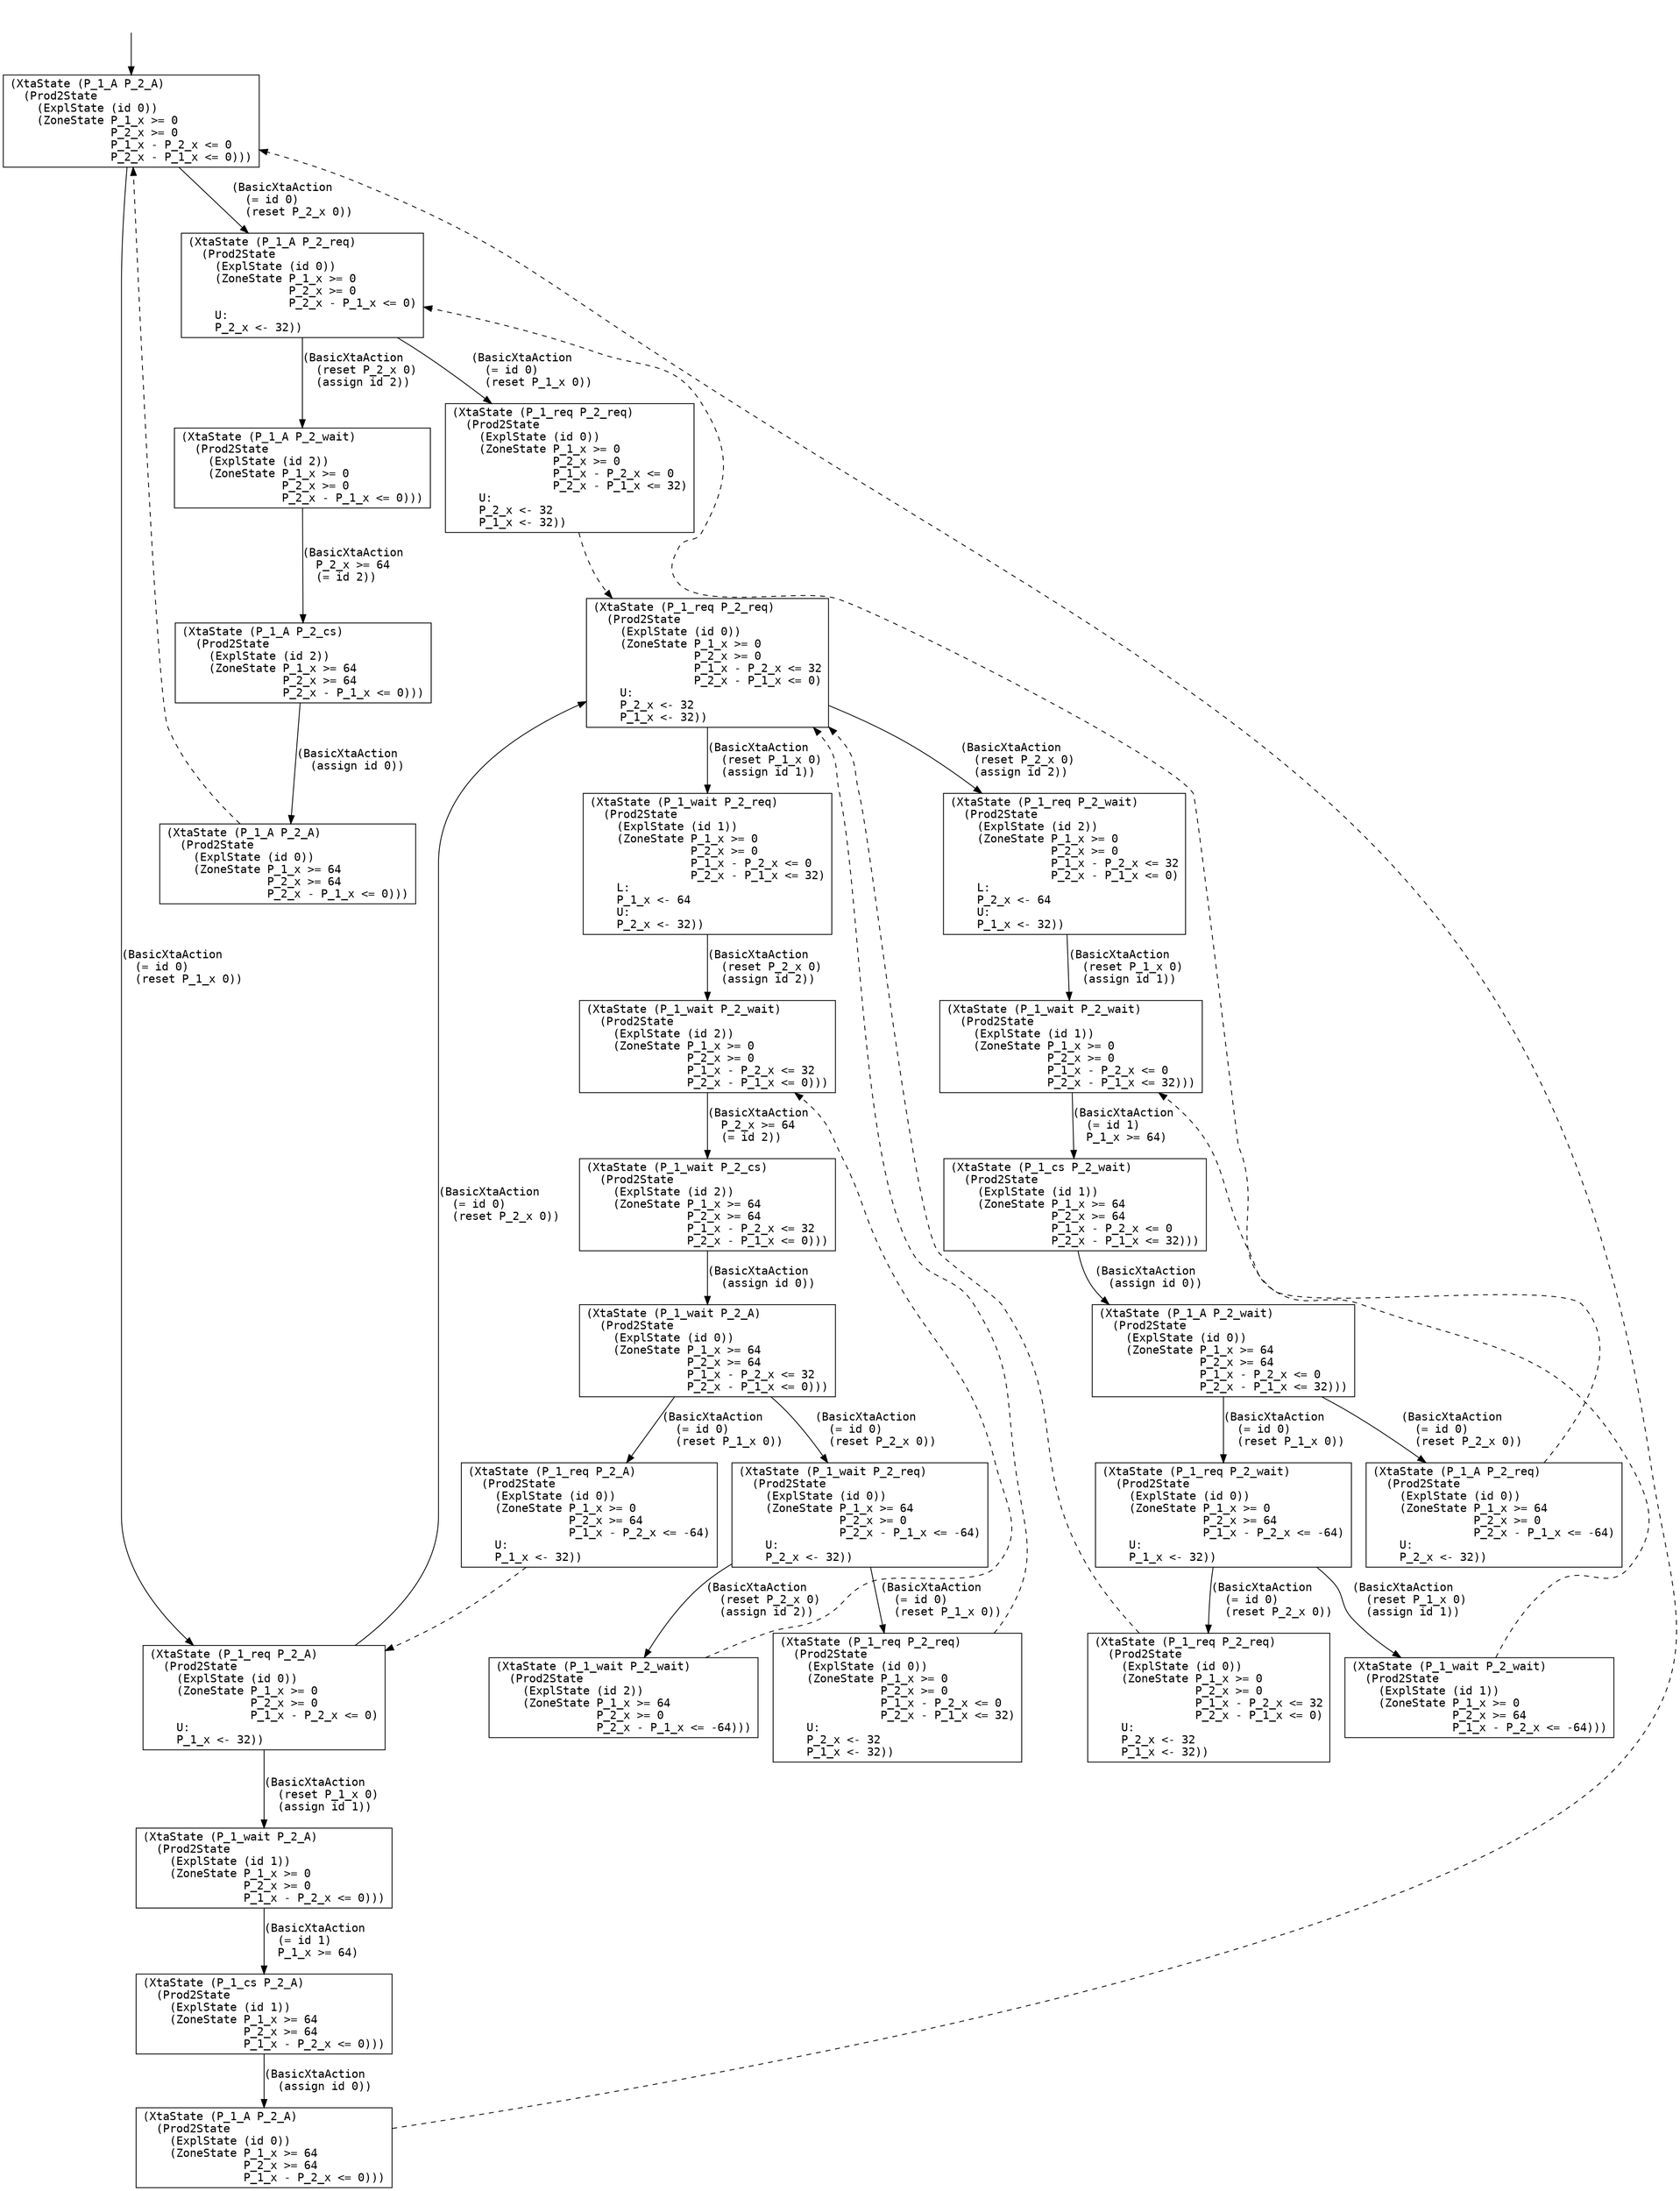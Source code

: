 digraph arg {
	label="";
		node_0 [label="(XtaState (P_1_A P_2_A)\l  (Prod2State\l    (ExplState (id 0))\l    (ZoneState P_1_x >= 0\l               P_2_x >= 0\l               P_1_x - P_2_x <= 0\l               P_2_x - P_1_x <= 0)))\l",style="solid,filled",fontname="courier",fillcolor="#FFFFFF",color="#000000",shape=rectangle];
		node_2 [label="(XtaState (P_1_A P_2_req)\l  (Prod2State\l    (ExplState (id 0))\l    (ZoneState P_1_x >= 0\l               P_2_x >= 0\l               P_2_x - P_1_x <= 0)\l    U:\l    P_2_x <- 32))\l",style="solid,filled",fontname="courier",fillcolor="#FFFFFF",color="#000000",shape=rectangle];
		node_5 [label="(XtaState (P_1_req P_2_req)\l  (Prod2State\l    (ExplState (id 0))\l    (ZoneState P_1_x >= 0\l               P_2_x >= 0\l               P_1_x - P_2_x <= 0\l               P_2_x - P_1_x <= 32)\l    U:\l    P_2_x <- 32\l    P_1_x <- 32))\l",style="solid,filled",fontname="courier",fillcolor="#FFFFFF",color="#000000",shape=rectangle];
		node_4 [label="(XtaState (P_1_req P_2_req)\l  (Prod2State\l    (ExplState (id 0))\l    (ZoneState P_1_x >= 0\l               P_2_x >= 0\l               P_1_x - P_2_x <= 32\l               P_2_x - P_1_x <= 0)\l    U:\l    P_2_x <- 32\l    P_1_x <- 32))\l",style="solid,filled",fontname="courier",fillcolor="#FFFFFF",color="#000000",shape=rectangle];
		node_8 [label="(XtaState (P_1_wait P_2_req)\l  (Prod2State\l    (ExplState (id 1))\l    (ZoneState P_1_x >= 0\l               P_2_x >= 0\l               P_1_x - P_2_x <= 0\l               P_2_x - P_1_x <= 32)\l    L:\l    P_1_x <- 64\l    U:\l    P_2_x <- 32))\l",style="solid,filled",fontname="courier",fillcolor="#FFFFFF",color="#000000",shape=rectangle];
		node_12 [label="(XtaState (P_1_wait P_2_wait)\l  (Prod2State\l    (ExplState (id 2))\l    (ZoneState P_1_x >= 0\l               P_2_x >= 0\l               P_1_x - P_2_x <= 32\l               P_2_x - P_1_x <= 0)))\l",style="solid,filled",fontname="courier",fillcolor="#FFFFFF",color="#000000",shape=rectangle];
		node_15 [label="(XtaState (P_1_wait P_2_cs)\l  (Prod2State\l    (ExplState (id 2))\l    (ZoneState P_1_x >= 64\l               P_2_x >= 64\l               P_1_x - P_2_x <= 32\l               P_2_x - P_1_x <= 0)))\l",style="solid,filled",fontname="courier",fillcolor="#FFFFFF",color="#000000",shape=rectangle];
		node_17 [label="(XtaState (P_1_wait P_2_A)\l  (Prod2State\l    (ExplState (id 0))\l    (ZoneState P_1_x >= 64\l               P_2_x >= 64\l               P_1_x - P_2_x <= 32\l               P_2_x - P_1_x <= 0)))\l",style="solid,filled",fontname="courier",fillcolor="#FFFFFF",color="#000000",shape=rectangle];
		node_19 [label="(XtaState (P_1_req P_2_A)\l  (Prod2State\l    (ExplState (id 0))\l    (ZoneState P_1_x >= 0\l               P_2_x >= 64\l               P_1_x - P_2_x <= -64)\l    U:\l    P_1_x <- 32))\l",style="solid,filled",fontname="courier",fillcolor="#FFFFFF",color="#000000",shape=rectangle];
		node_1 [label="(XtaState (P_1_req P_2_A)\l  (Prod2State\l    (ExplState (id 0))\l    (ZoneState P_1_x >= 0\l               P_2_x >= 0\l               P_1_x - P_2_x <= 0)\l    U:\l    P_1_x <- 32))\l",style="solid,filled",fontname="courier",fillcolor="#FFFFFF",color="#000000",shape=rectangle];
		node_3 [label="(XtaState (P_1_wait P_2_A)\l  (Prod2State\l    (ExplState (id 1))\l    (ZoneState P_1_x >= 0\l               P_2_x >= 0\l               P_1_x - P_2_x <= 0)))\l",style="solid,filled",fontname="courier",fillcolor="#FFFFFF",color="#000000",shape=rectangle];
		node_7 [label="(XtaState (P_1_cs P_2_A)\l  (Prod2State\l    (ExplState (id 1))\l    (ZoneState P_1_x >= 64\l               P_2_x >= 64\l               P_1_x - P_2_x <= 0)))\l",style="solid,filled",fontname="courier",fillcolor="#FFFFFF",color="#000000",shape=rectangle];
		node_11 [label="(XtaState (P_1_A P_2_A)\l  (Prod2State\l    (ExplState (id 0))\l    (ZoneState P_1_x >= 64\l               P_2_x >= 64\l               P_1_x - P_2_x <= 0)))\l",style="solid,filled",fontname="courier",fillcolor="#FFFFFF",color="#000000",shape=rectangle];
		node_20 [label="(XtaState (P_1_wait P_2_req)\l  (Prod2State\l    (ExplState (id 0))\l    (ZoneState P_1_x >= 64\l               P_2_x >= 0\l               P_2_x - P_1_x <= -64)\l    U:\l    P_2_x <- 32))\l",style="solid,filled",fontname="courier",fillcolor="#FFFFFF",color="#000000",shape=rectangle];
		node_23 [label="(XtaState (P_1_req P_2_req)\l  (Prod2State\l    (ExplState (id 0))\l    (ZoneState P_1_x >= 0\l               P_2_x >= 0\l               P_1_x - P_2_x <= 0\l               P_2_x - P_1_x <= 32)\l    U:\l    P_2_x <- 32\l    P_1_x <- 32))\l",style="solid,filled",fontname="courier",fillcolor="#FFFFFF",color="#000000",shape=rectangle];
		node_24 [label="(XtaState (P_1_wait P_2_wait)\l  (Prod2State\l    (ExplState (id 2))\l    (ZoneState P_1_x >= 64\l               P_2_x >= 0\l               P_2_x - P_1_x <= -64)))\l",style="solid,filled",fontname="courier",fillcolor="#FFFFFF",color="#000000",shape=rectangle];
		node_9 [label="(XtaState (P_1_req P_2_wait)\l  (Prod2State\l    (ExplState (id 2))\l    (ZoneState P_1_x >= 0\l               P_2_x >= 0\l               P_1_x - P_2_x <= 32\l               P_2_x - P_1_x <= 0)\l    L:\l    P_2_x <- 64\l    U:\l    P_1_x <- 32))\l",style="solid,filled",fontname="courier",fillcolor="#FFFFFF",color="#000000",shape=rectangle];
		node_13 [label="(XtaState (P_1_wait P_2_wait)\l  (Prod2State\l    (ExplState (id 1))\l    (ZoneState P_1_x >= 0\l               P_2_x >= 0\l               P_1_x - P_2_x <= 0\l               P_2_x - P_1_x <= 32)))\l",style="solid,filled",fontname="courier",fillcolor="#FFFFFF",color="#000000",shape=rectangle];
		node_16 [label="(XtaState (P_1_cs P_2_wait)\l  (Prod2State\l    (ExplState (id 1))\l    (ZoneState P_1_x >= 64\l               P_2_x >= 64\l               P_1_x - P_2_x <= 0\l               P_2_x - P_1_x <= 32)))\l",style="solid,filled",fontname="courier",fillcolor="#FFFFFF",color="#000000",shape=rectangle];
		node_18 [label="(XtaState (P_1_A P_2_wait)\l  (Prod2State\l    (ExplState (id 0))\l    (ZoneState P_1_x >= 64\l               P_2_x >= 64\l               P_1_x - P_2_x <= 0\l               P_2_x - P_1_x <= 32)))\l",style="solid,filled",fontname="courier",fillcolor="#FFFFFF",color="#000000",shape=rectangle];
		node_22 [label="(XtaState (P_1_A P_2_req)\l  (Prod2State\l    (ExplState (id 0))\l    (ZoneState P_1_x >= 64\l               P_2_x >= 0\l               P_2_x - P_1_x <= -64)\l    U:\l    P_2_x <- 32))\l",style="solid,filled",fontname="courier",fillcolor="#FFFFFF",color="#000000",shape=rectangle];
		node_21 [label="(XtaState (P_1_req P_2_wait)\l  (Prod2State\l    (ExplState (id 0))\l    (ZoneState P_1_x >= 0\l               P_2_x >= 64\l               P_1_x - P_2_x <= -64)\l    U:\l    P_1_x <- 32))\l",style="solid,filled",fontname="courier",fillcolor="#FFFFFF",color="#000000",shape=rectangle];
		node_26 [label="(XtaState (P_1_req P_2_req)\l  (Prod2State\l    (ExplState (id 0))\l    (ZoneState P_1_x >= 0\l               P_2_x >= 0\l               P_1_x - P_2_x <= 32\l               P_2_x - P_1_x <= 0)\l    U:\l    P_2_x <- 32\l    P_1_x <- 32))\l",style="solid,filled",fontname="courier",fillcolor="#FFFFFF",color="#000000",shape=rectangle];
		node_25 [label="(XtaState (P_1_wait P_2_wait)\l  (Prod2State\l    (ExplState (id 1))\l    (ZoneState P_1_x >= 0\l               P_2_x >= 64\l               P_1_x - P_2_x <= -64)))\l",style="solid,filled",fontname="courier",fillcolor="#FFFFFF",color="#000000",shape=rectangle];
		node_6 [label="(XtaState (P_1_A P_2_wait)\l  (Prod2State\l    (ExplState (id 2))\l    (ZoneState P_1_x >= 0\l               P_2_x >= 0\l               P_2_x - P_1_x <= 0)))\l",style="solid,filled",fontname="courier",fillcolor="#FFFFFF",color="#000000",shape=rectangle];
		node_10 [label="(XtaState (P_1_A P_2_cs)\l  (Prod2State\l    (ExplState (id 2))\l    (ZoneState P_1_x >= 64\l               P_2_x >= 64\l               P_2_x - P_1_x <= 0)))\l",style="solid,filled",fontname="courier",fillcolor="#FFFFFF",color="#000000",shape=rectangle];
		node_14 [label="(XtaState (P_1_A P_2_A)\l  (Prod2State\l    (ExplState (id 0))\l    (ZoneState P_1_x >= 64\l               P_2_x >= 64\l               P_2_x - P_1_x <= 0)))\l",style="solid,filled",fontname="courier",fillcolor="#FFFFFF",color="#000000",shape=rectangle];
		phantom_init0 [label="\n",style="solid,filled",fillcolor="#FFFFFF",color="#FFFFFF",shape=ellipse];
	node_0 -> node_2 [label="(BasicXtaAction\l  (= id 0)\l  (reset P_2_x 0))\l",color="#000000",style=solid,fontname="courier"];
	node_0 -> node_1 [label="(BasicXtaAction\l  (= id 0)\l  (reset P_1_x 0))\l",color="#000000",style=solid,fontname="courier"];
	node_2 -> node_5 [label="(BasicXtaAction\l  (= id 0)\l  (reset P_1_x 0))\l",color="#000000",style=solid,fontname="courier"];
	node_2 -> node_6 [label="(BasicXtaAction\l  (reset P_2_x 0)\l  (assign id 2))\l",color="#000000",style=solid,fontname="courier"];
	node_5 -> node_4 [label="\n",color="#000000",style=dashed,weight="0"];
	node_4 -> node_8 [label="(BasicXtaAction\l  (reset P_1_x 0)\l  (assign id 1))\l",color="#000000",style=solid,fontname="courier"];
	node_4 -> node_9 [label="(BasicXtaAction\l  (reset P_2_x 0)\l  (assign id 2))\l",color="#000000",style=solid,fontname="courier"];
	node_8 -> node_12 [label="(BasicXtaAction\l  (reset P_2_x 0)\l  (assign id 2))\l",color="#000000",style=solid,fontname="courier"];
	node_12 -> node_15 [label="(BasicXtaAction\l  P_2_x >= 64\l  (= id 2))\l",color="#000000",style=solid,fontname="courier"];
	node_15 -> node_17 [label="(BasicXtaAction\l  (assign id 0))\l",color="#000000",style=solid,fontname="courier"];
	node_17 -> node_19 [label="(BasicXtaAction\l  (= id 0)\l  (reset P_1_x 0))\l",color="#000000",style=solid,fontname="courier"];
	node_17 -> node_20 [label="(BasicXtaAction\l  (= id 0)\l  (reset P_2_x 0))\l",color="#000000",style=solid,fontname="courier"];
	node_19 -> node_1 [label="\n",color="#000000",style=dashed,weight="0"];
	node_1 -> node_3 [label="(BasicXtaAction\l  (reset P_1_x 0)\l  (assign id 1))\l",color="#000000",style=solid,fontname="courier"];
	node_1 -> node_4 [label="(BasicXtaAction\l  (= id 0)\l  (reset P_2_x 0))\l",color="#000000",style=solid,fontname="courier"];
	node_3 -> node_7 [label="(BasicXtaAction\l  (= id 1)\l  P_1_x >= 64)\l",color="#000000",style=solid,fontname="courier"];
	node_7 -> node_11 [label="(BasicXtaAction\l  (assign id 0))\l",color="#000000",style=solid,fontname="courier"];
	node_11 -> node_0 [label="\n",color="#000000",style=dashed,weight="0"];
	node_20 -> node_23 [label="(BasicXtaAction\l  (= id 0)\l  (reset P_1_x 0))\l",color="#000000",style=solid,fontname="courier"];
	node_20 -> node_24 [label="(BasicXtaAction\l  (reset P_2_x 0)\l  (assign id 2))\l",color="#000000",style=solid,fontname="courier"];
	node_23 -> node_4 [label="\n",color="#000000",style=dashed,weight="0"];
	node_24 -> node_12 [label="\n",color="#000000",style=dashed,weight="0"];
	node_9 -> node_13 [label="(BasicXtaAction\l  (reset P_1_x 0)\l  (assign id 1))\l",color="#000000",style=solid,fontname="courier"];
	node_13 -> node_16 [label="(BasicXtaAction\l  (= id 1)\l  P_1_x >= 64)\l",color="#000000",style=solid,fontname="courier"];
	node_16 -> node_18 [label="(BasicXtaAction\l  (assign id 0))\l",color="#000000",style=solid,fontname="courier"];
	node_18 -> node_22 [label="(BasicXtaAction\l  (= id 0)\l  (reset P_2_x 0))\l",color="#000000",style=solid,fontname="courier"];
	node_18 -> node_21 [label="(BasicXtaAction\l  (= id 0)\l  (reset P_1_x 0))\l",color="#000000",style=solid,fontname="courier"];
	node_22 -> node_2 [label="\n",color="#000000",style=dashed,weight="0"];
	node_21 -> node_26 [label="(BasicXtaAction\l  (= id 0)\l  (reset P_2_x 0))\l",color="#000000",style=solid,fontname="courier"];
	node_21 -> node_25 [label="(BasicXtaAction\l  (reset P_1_x 0)\l  (assign id 1))\l",color="#000000",style=solid,fontname="courier"];
	node_26 -> node_4 [label="\n",color="#000000",style=dashed,weight="0"];
	node_25 -> node_13 [label="\n",color="#000000",style=dashed,weight="0"];
	node_6 -> node_10 [label="(BasicXtaAction\l  P_2_x >= 64\l  (= id 2))\l",color="#000000",style=solid,fontname="courier"];
	node_10 -> node_14 [label="(BasicXtaAction\l  (assign id 0))\l",color="#000000",style=solid,fontname="courier"];
	node_14 -> node_0 [label="\n",color="#000000",style=dashed,weight="0"];
	phantom_init0 -> node_0 [label="\n",color="#000000",style=solid];
}